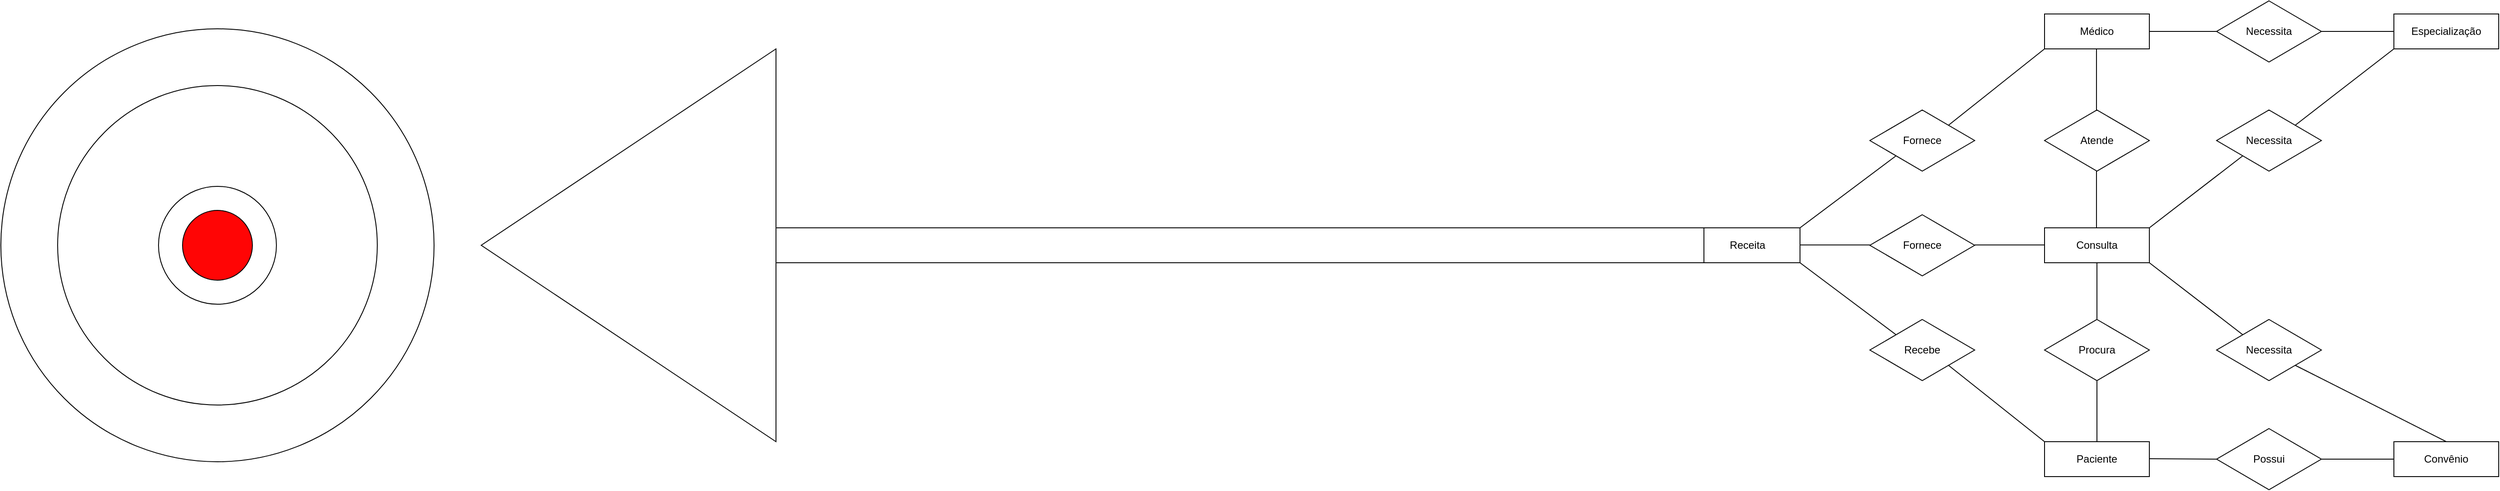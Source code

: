 <mxfile version="24.3.1" type="github">
  <diagram id="C5RBs43oDa-KdzZeNtuy" name="Page-1">
    <mxGraphModel dx="3537" dy="622" grid="1" gridSize="10" guides="1" tooltips="1" connect="1" arrows="0" fold="1" page="1" pageScale="1" pageWidth="827" pageHeight="1169" math="0" shadow="0">
      <root>
        <mxCell id="WIyWlLk6GJQsqaUBKTNV-0" />
        <mxCell id="WIyWlLk6GJQsqaUBKTNV-1" parent="WIyWlLk6GJQsqaUBKTNV-0" />
        <mxCell id="VRcdZGzrIykz-bCl830E-0" value="Consulta" style="rounded=0;whiteSpace=wrap;html=1;" vertex="1" parent="WIyWlLk6GJQsqaUBKTNV-1">
          <mxGeometry x="390" y="580" width="120" height="40" as="geometry" />
        </mxCell>
        <mxCell id="VRcdZGzrIykz-bCl830E-1" value="Médico" style="rounded=0;whiteSpace=wrap;html=1;" vertex="1" parent="WIyWlLk6GJQsqaUBKTNV-1">
          <mxGeometry x="390" y="335" width="120" height="40" as="geometry" />
        </mxCell>
        <mxCell id="VRcdZGzrIykz-bCl830E-2" value="Receita" style="rounded=0;whiteSpace=wrap;html=1;" vertex="1" parent="WIyWlLk6GJQsqaUBKTNV-1">
          <mxGeometry x="-10" y="580" width="120" height="40" as="geometry" />
        </mxCell>
        <mxCell id="VRcdZGzrIykz-bCl830E-3" value="Paciente" style="rounded=0;whiteSpace=wrap;html=1;" vertex="1" parent="WIyWlLk6GJQsqaUBKTNV-1">
          <mxGeometry x="390" y="825" width="120" height="40" as="geometry" />
        </mxCell>
        <mxCell id="VRcdZGzrIykz-bCl830E-4" value="Convênio" style="rounded=0;whiteSpace=wrap;html=1;" vertex="1" parent="WIyWlLk6GJQsqaUBKTNV-1">
          <mxGeometry x="790" y="825" width="120" height="40" as="geometry" />
        </mxCell>
        <mxCell id="VRcdZGzrIykz-bCl830E-5" value="Especialização" style="rounded=0;whiteSpace=wrap;html=1;" vertex="1" parent="WIyWlLk6GJQsqaUBKTNV-1">
          <mxGeometry x="790" y="335" width="120" height="40" as="geometry" />
        </mxCell>
        <mxCell id="VRcdZGzrIykz-bCl830E-7" value="Atende" style="rhombus;whiteSpace=wrap;html=1;" vertex="1" parent="WIyWlLk6GJQsqaUBKTNV-1">
          <mxGeometry x="390" y="445" width="120" height="70" as="geometry" />
        </mxCell>
        <mxCell id="VRcdZGzrIykz-bCl830E-9" value="Fornece" style="rhombus;whiteSpace=wrap;html=1;" vertex="1" parent="WIyWlLk6GJQsqaUBKTNV-1">
          <mxGeometry x="190" y="565" width="120" height="70" as="geometry" />
        </mxCell>
        <mxCell id="VRcdZGzrIykz-bCl830E-10" value="Procura" style="rhombus;whiteSpace=wrap;html=1;" vertex="1" parent="WIyWlLk6GJQsqaUBKTNV-1">
          <mxGeometry x="390" y="685" width="120" height="70" as="geometry" />
        </mxCell>
        <mxCell id="VRcdZGzrIykz-bCl830E-11" value="Necessita" style="rhombus;whiteSpace=wrap;html=1;" vertex="1" parent="WIyWlLk6GJQsqaUBKTNV-1">
          <mxGeometry x="587" y="445" width="120" height="70" as="geometry" />
        </mxCell>
        <mxCell id="VRcdZGzrIykz-bCl830E-12" value="Possui" style="rhombus;whiteSpace=wrap;html=1;" vertex="1" parent="WIyWlLk6GJQsqaUBKTNV-1">
          <mxGeometry x="587" y="810" width="120" height="70" as="geometry" />
        </mxCell>
        <mxCell id="VRcdZGzrIykz-bCl830E-23" value="" style="endArrow=none;html=1;rounded=0;exitX=0;exitY=0.5;exitDx=0;exitDy=0;entryX=1;entryY=0.5;entryDx=0;entryDy=0;" edge="1" parent="WIyWlLk6GJQsqaUBKTNV-1" source="VRcdZGzrIykz-bCl830E-4" target="VRcdZGzrIykz-bCl830E-12">
          <mxGeometry width="50" height="50" relative="1" as="geometry">
            <mxPoint x="400" y="645" as="sourcePoint" />
            <mxPoint x="450" y="595" as="targetPoint" />
          </mxGeometry>
        </mxCell>
        <mxCell id="VRcdZGzrIykz-bCl830E-24" value="" style="endArrow=none;html=1;rounded=0;entryX=0;entryY=0.5;entryDx=0;entryDy=0;" edge="1" parent="WIyWlLk6GJQsqaUBKTNV-1" target="VRcdZGzrIykz-bCl830E-12">
          <mxGeometry width="50" height="50" relative="1" as="geometry">
            <mxPoint x="510" y="844.5" as="sourcePoint" />
            <mxPoint x="590" y="844.5" as="targetPoint" />
          </mxGeometry>
        </mxCell>
        <mxCell id="VRcdZGzrIykz-bCl830E-27" value="" style="endArrow=none;html=1;rounded=0;entryX=0.5;entryY=1;entryDx=0;entryDy=0;exitX=0.5;exitY=0;exitDx=0;exitDy=0;" edge="1" parent="WIyWlLk6GJQsqaUBKTNV-1" source="VRcdZGzrIykz-bCl830E-3" target="VRcdZGzrIykz-bCl830E-10">
          <mxGeometry width="50" height="50" relative="1" as="geometry">
            <mxPoint x="520" y="855" as="sourcePoint" />
            <mxPoint x="600" y="855" as="targetPoint" />
          </mxGeometry>
        </mxCell>
        <mxCell id="VRcdZGzrIykz-bCl830E-28" value="" style="endArrow=none;html=1;rounded=0;entryX=0.5;entryY=1;entryDx=0;entryDy=0;exitX=0.5;exitY=0;exitDx=0;exitDy=0;" edge="1" parent="WIyWlLk6GJQsqaUBKTNV-1" source="VRcdZGzrIykz-bCl830E-10" target="VRcdZGzrIykz-bCl830E-0">
          <mxGeometry width="50" height="50" relative="1" as="geometry">
            <mxPoint x="460" y="835" as="sourcePoint" />
            <mxPoint x="460" y="765" as="targetPoint" />
          </mxGeometry>
        </mxCell>
        <mxCell id="VRcdZGzrIykz-bCl830E-29" value="" style="endArrow=none;html=1;rounded=0;entryX=0.5;entryY=1;entryDx=0;entryDy=0;exitX=0.5;exitY=0;exitDx=0;exitDy=0;" edge="1" parent="WIyWlLk6GJQsqaUBKTNV-1">
          <mxGeometry width="50" height="50" relative="1" as="geometry">
            <mxPoint x="449.47" y="580" as="sourcePoint" />
            <mxPoint x="449.47" y="515" as="targetPoint" />
          </mxGeometry>
        </mxCell>
        <mxCell id="VRcdZGzrIykz-bCl830E-30" value="" style="endArrow=none;html=1;rounded=0;entryX=0.5;entryY=1;entryDx=0;entryDy=0;exitX=0.5;exitY=0;exitDx=0;exitDy=0;" edge="1" parent="WIyWlLk6GJQsqaUBKTNV-1">
          <mxGeometry width="50" height="50" relative="1" as="geometry">
            <mxPoint x="449.47" y="445" as="sourcePoint" />
            <mxPoint x="449.47" y="375" as="targetPoint" />
          </mxGeometry>
        </mxCell>
        <mxCell id="VRcdZGzrIykz-bCl830E-32" value="" style="endArrow=none;html=1;rounded=0;entryX=0;entryY=1;entryDx=0;entryDy=0;exitX=1;exitY=0;exitDx=0;exitDy=0;" edge="1" parent="WIyWlLk6GJQsqaUBKTNV-1" source="VRcdZGzrIykz-bCl830E-0" target="VRcdZGzrIykz-bCl830E-11">
          <mxGeometry width="50" height="50" relative="1" as="geometry">
            <mxPoint x="510" y="599.47" as="sourcePoint" />
            <mxPoint x="590" y="599.47" as="targetPoint" />
          </mxGeometry>
        </mxCell>
        <mxCell id="VRcdZGzrIykz-bCl830E-35" value="" style="endArrow=none;html=1;rounded=0;exitX=1;exitY=0;exitDx=0;exitDy=0;entryX=0;entryY=1;entryDx=0;entryDy=0;" edge="1" parent="WIyWlLk6GJQsqaUBKTNV-1" source="VRcdZGzrIykz-bCl830E-11" target="VRcdZGzrIykz-bCl830E-5">
          <mxGeometry width="50" height="50" relative="1" as="geometry">
            <mxPoint x="710" y="599.47" as="sourcePoint" />
            <mxPoint x="790" y="599.47" as="targetPoint" />
          </mxGeometry>
        </mxCell>
        <mxCell id="VRcdZGzrIykz-bCl830E-37" value="" style="endArrow=none;html=1;rounded=0;entryX=0;entryY=0.5;entryDx=0;entryDy=0;exitX=1;exitY=0.5;exitDx=0;exitDy=0;" edge="1" parent="WIyWlLk6GJQsqaUBKTNV-1">
          <mxGeometry width="50" height="50" relative="1" as="geometry">
            <mxPoint x="310" y="599.57" as="sourcePoint" />
            <mxPoint x="390" y="599.57" as="targetPoint" />
          </mxGeometry>
        </mxCell>
        <mxCell id="VRcdZGzrIykz-bCl830E-38" value="" style="endArrow=none;html=1;rounded=0;exitX=1;exitY=0.5;exitDx=0;exitDy=0;entryX=0;entryY=0.5;entryDx=0;entryDy=0;" edge="1" parent="WIyWlLk6GJQsqaUBKTNV-1">
          <mxGeometry width="50" height="50" relative="1" as="geometry">
            <mxPoint x="110" y="599.57" as="sourcePoint" />
            <mxPoint x="190" y="599.57" as="targetPoint" />
          </mxGeometry>
        </mxCell>
        <mxCell id="VRcdZGzrIykz-bCl830E-39" value="Necessita" style="rhombus;whiteSpace=wrap;html=1;" vertex="1" parent="WIyWlLk6GJQsqaUBKTNV-1">
          <mxGeometry x="587" y="320" width="120" height="70" as="geometry" />
        </mxCell>
        <mxCell id="VRcdZGzrIykz-bCl830E-40" value="" style="endArrow=none;html=1;rounded=0;entryX=1;entryY=0.5;entryDx=0;entryDy=0;exitX=0;exitY=0.5;exitDx=0;exitDy=0;" edge="1" parent="WIyWlLk6GJQsqaUBKTNV-1" source="VRcdZGzrIykz-bCl830E-39" target="VRcdZGzrIykz-bCl830E-1">
          <mxGeometry width="50" height="50" relative="1" as="geometry">
            <mxPoint x="540" y="455" as="sourcePoint" />
            <mxPoint x="590" y="405" as="targetPoint" />
          </mxGeometry>
        </mxCell>
        <mxCell id="VRcdZGzrIykz-bCl830E-41" value="" style="endArrow=none;html=1;rounded=0;entryX=1;entryY=0.5;entryDx=0;entryDy=0;exitX=0;exitY=0.5;exitDx=0;exitDy=0;" edge="1" parent="WIyWlLk6GJQsqaUBKTNV-1" source="VRcdZGzrIykz-bCl830E-5" target="VRcdZGzrIykz-bCl830E-39">
          <mxGeometry width="50" height="50" relative="1" as="geometry">
            <mxPoint x="760" y="600" as="sourcePoint" />
            <mxPoint x="680" y="495" as="targetPoint" />
          </mxGeometry>
        </mxCell>
        <mxCell id="VRcdZGzrIykz-bCl830E-43" value="Recebe" style="rhombus;whiteSpace=wrap;html=1;" vertex="1" parent="WIyWlLk6GJQsqaUBKTNV-1">
          <mxGeometry x="190" y="685" width="120" height="70" as="geometry" />
        </mxCell>
        <mxCell id="VRcdZGzrIykz-bCl830E-44" value="" style="endArrow=none;html=1;rounded=0;exitX=0;exitY=0;exitDx=0;exitDy=0;entryX=1;entryY=1;entryDx=0;entryDy=0;" edge="1" parent="WIyWlLk6GJQsqaUBKTNV-1" source="VRcdZGzrIykz-bCl830E-43" target="VRcdZGzrIykz-bCl830E-2">
          <mxGeometry width="50" height="50" relative="1" as="geometry">
            <mxPoint x="180" y="713" as="sourcePoint" />
            <mxPoint x="50" y="620" as="targetPoint" />
          </mxGeometry>
        </mxCell>
        <mxCell id="VRcdZGzrIykz-bCl830E-45" value="" style="endArrow=none;html=1;rounded=0;entryX=1;entryY=1;entryDx=0;entryDy=0;exitX=0;exitY=0;exitDx=0;exitDy=0;" edge="1" parent="WIyWlLk6GJQsqaUBKTNV-1" source="VRcdZGzrIykz-bCl830E-3" target="VRcdZGzrIykz-bCl830E-43">
          <mxGeometry width="50" height="50" relative="1" as="geometry">
            <mxPoint x="400" y="825" as="sourcePoint" />
            <mxPoint x="230" y="742" as="targetPoint" />
          </mxGeometry>
        </mxCell>
        <mxCell id="VRcdZGzrIykz-bCl830E-52" value="Fornece" style="rhombus;whiteSpace=wrap;html=1;" vertex="1" parent="WIyWlLk6GJQsqaUBKTNV-1">
          <mxGeometry x="190" y="445" width="120" height="70" as="geometry" />
        </mxCell>
        <mxCell id="VRcdZGzrIykz-bCl830E-54" value="Necessita" style="rhombus;whiteSpace=wrap;html=1;" vertex="1" parent="WIyWlLk6GJQsqaUBKTNV-1">
          <mxGeometry x="587" y="685" width="120" height="70" as="geometry" />
        </mxCell>
        <mxCell id="VRcdZGzrIykz-bCl830E-55" value="" style="endArrow=none;html=1;rounded=0;entryX=1;entryY=1;entryDx=0;entryDy=0;exitX=0;exitY=0;exitDx=0;exitDy=0;" edge="1" parent="WIyWlLk6GJQsqaUBKTNV-1" source="VRcdZGzrIykz-bCl830E-54" target="VRcdZGzrIykz-bCl830E-0">
          <mxGeometry width="50" height="50" relative="1" as="geometry">
            <mxPoint x="400" y="685" as="sourcePoint" />
            <mxPoint x="450" y="635" as="targetPoint" />
          </mxGeometry>
        </mxCell>
        <mxCell id="VRcdZGzrIykz-bCl830E-56" value="" style="endArrow=none;html=1;rounded=0;entryX=1;entryY=1;entryDx=0;entryDy=0;exitX=0.5;exitY=0;exitDx=0;exitDy=0;" edge="1" parent="WIyWlLk6GJQsqaUBKTNV-1" source="VRcdZGzrIykz-bCl830E-4" target="VRcdZGzrIykz-bCl830E-54">
          <mxGeometry width="50" height="50" relative="1" as="geometry">
            <mxPoint x="797" y="810" as="sourcePoint" />
            <mxPoint x="690" y="727" as="targetPoint" />
          </mxGeometry>
        </mxCell>
        <mxCell id="VRcdZGzrIykz-bCl830E-57" value="" style="endArrow=none;html=1;rounded=0;entryX=0;entryY=1;entryDx=0;entryDy=0;exitX=1;exitY=0;exitDx=0;exitDy=0;" edge="1" parent="WIyWlLk6GJQsqaUBKTNV-1" source="VRcdZGzrIykz-bCl830E-2" target="VRcdZGzrIykz-bCl830E-52">
          <mxGeometry width="50" height="50" relative="1" as="geometry">
            <mxPoint x="400" y="585" as="sourcePoint" />
            <mxPoint x="450" y="535" as="targetPoint" />
          </mxGeometry>
        </mxCell>
        <mxCell id="VRcdZGzrIykz-bCl830E-58" value="" style="endArrow=none;html=1;rounded=0;entryX=0;entryY=1;entryDx=0;entryDy=0;exitX=1;exitY=0;exitDx=0;exitDy=0;" edge="1" parent="WIyWlLk6GJQsqaUBKTNV-1" source="VRcdZGzrIykz-bCl830E-52" target="VRcdZGzrIykz-bCl830E-1">
          <mxGeometry width="50" height="50" relative="1" as="geometry">
            <mxPoint x="400" y="585" as="sourcePoint" />
            <mxPoint x="450" y="535" as="targetPoint" />
          </mxGeometry>
        </mxCell>
        <mxCell id="VRcdZGzrIykz-bCl830E-61" value="" style="rounded=0;whiteSpace=wrap;html=1;" vertex="1" parent="WIyWlLk6GJQsqaUBKTNV-1">
          <mxGeometry x="-1070" y="580" width="1070" height="40" as="geometry" />
        </mxCell>
        <mxCell id="VRcdZGzrIykz-bCl830E-62" value="" style="triangle;whiteSpace=wrap;html=1;direction=west;" vertex="1" parent="WIyWlLk6GJQsqaUBKTNV-1">
          <mxGeometry x="-1400" y="375" width="337.5" height="450" as="geometry" />
        </mxCell>
        <mxCell id="VRcdZGzrIykz-bCl830E-69" value="" style="ellipse;whiteSpace=wrap;html=1;aspect=fixed;" vertex="1" parent="WIyWlLk6GJQsqaUBKTNV-1">
          <mxGeometry x="-1950" y="352" width="496" height="496" as="geometry" />
        </mxCell>
        <mxCell id="VRcdZGzrIykz-bCl830E-70" value="" style="ellipse;whiteSpace=wrap;html=1;aspect=fixed;" vertex="1" parent="WIyWlLk6GJQsqaUBKTNV-1">
          <mxGeometry x="-1885" y="417" width="366" height="366" as="geometry" />
        </mxCell>
        <mxCell id="VRcdZGzrIykz-bCl830E-71" value="" style="ellipse;whiteSpace=wrap;html=1;aspect=fixed;" vertex="1" parent="WIyWlLk6GJQsqaUBKTNV-1">
          <mxGeometry x="-1769.5" y="532.5" width="135" height="135" as="geometry" />
        </mxCell>
        <mxCell id="VRcdZGzrIykz-bCl830E-72" value="" style="ellipse;whiteSpace=wrap;html=1;aspect=fixed;fillColor=#FF0505;" vertex="1" parent="WIyWlLk6GJQsqaUBKTNV-1">
          <mxGeometry x="-1742" y="560" width="80" height="80" as="geometry" />
        </mxCell>
      </root>
    </mxGraphModel>
  </diagram>
</mxfile>
